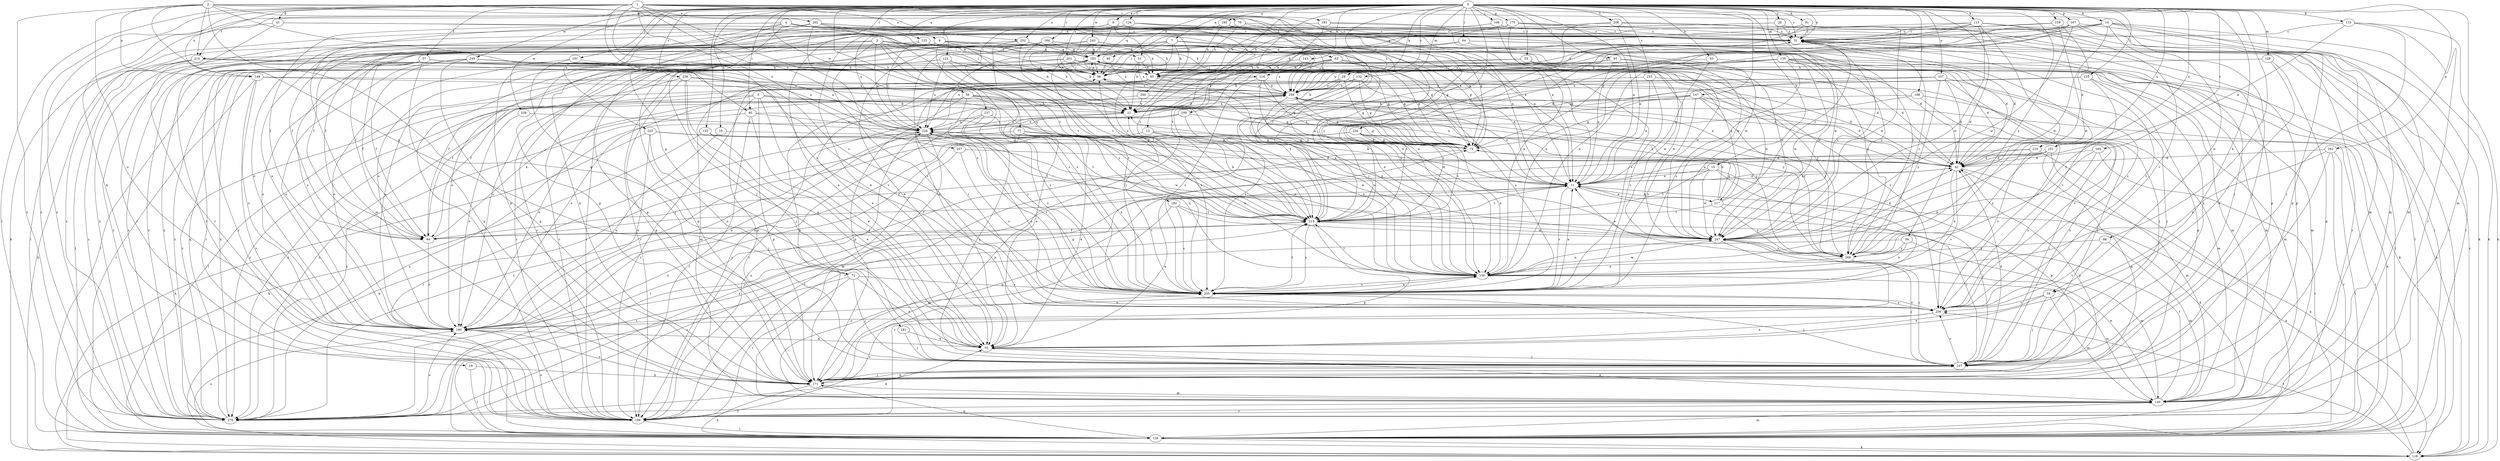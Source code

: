 strict digraph  {
0;
1;
2;
3;
4;
5;
6;
7;
8;
10;
11;
13;
14;
15;
18;
19;
21;
26;
28;
31;
39;
40;
41;
42;
51;
53;
55;
56;
57;
63;
64;
70;
72;
74;
77;
81;
83;
85;
86;
93;
94;
95;
96;
106;
107;
113;
115;
116;
117;
118;
121;
123;
124;
125;
128;
129;
132;
135;
140;
143;
147;
149;
150;
155;
157;
159;
160;
162;
167;
170;
171;
180;
181;
182;
183;
184;
185;
188;
191;
193;
194;
200;
201;
202;
205;
208;
209;
214;
215;
219;
225;
226;
228;
233;
234;
236;
237;
239;
243;
245;
247;
251;
252;
257;
258;
268;
279;
0 -> 6  [label=a];
0 -> 7  [label=a];
0 -> 8  [label=a];
0 -> 10  [label=a];
0 -> 11  [label=a];
0 -> 13  [label=b];
0 -> 14  [label=b];
0 -> 15  [label=b];
0 -> 18  [label=b];
0 -> 26  [label=c];
0 -> 28  [label=c];
0 -> 31  [label=c];
0 -> 39  [label=d];
0 -> 40  [label=d];
0 -> 55  [label=f];
0 -> 77  [label=h];
0 -> 81  [label=h];
0 -> 83  [label=h];
0 -> 86  [label=i];
0 -> 93  [label=i];
0 -> 94  [label=i];
0 -> 95  [label=i];
0 -> 106  [label=j];
0 -> 113  [label=k];
0 -> 115  [label=k];
0 -> 116  [label=k];
0 -> 121  [label=l];
0 -> 123  [label=l];
0 -> 124  [label=l];
0 -> 125  [label=l];
0 -> 129  [label=m];
0 -> 132  [label=m];
0 -> 135  [label=m];
0 -> 140  [label=m];
0 -> 143  [label=n];
0 -> 147  [label=n];
0 -> 155  [label=o];
0 -> 157  [label=o];
0 -> 159  [label=o];
0 -> 162  [label=p];
0 -> 167  [label=p];
0 -> 170  [label=p];
0 -> 180  [label=q];
0 -> 184  [label=r];
0 -> 185  [label=r];
0 -> 188  [label=r];
0 -> 191  [label=r];
0 -> 200  [label=s];
0 -> 201  [label=s];
0 -> 208  [label=t];
0 -> 209  [label=t];
0 -> 214  [label=t];
0 -> 219  [label=u];
0 -> 225  [label=u];
0 -> 228  [label=v];
0 -> 233  [label=v];
0 -> 234  [label=v];
0 -> 237  [label=w];
0 -> 239  [label=w];
0 -> 243  [label=w];
0 -> 245  [label=w];
0 -> 251  [label=x];
0 -> 252  [label=x];
0 -> 268  [label=y];
0 -> 279  [label=z];
1 -> 11  [label=a];
1 -> 18  [label=b];
1 -> 19  [label=b];
1 -> 31  [label=c];
1 -> 41  [label=d];
1 -> 56  [label=f];
1 -> 57  [label=f];
1 -> 63  [label=f];
1 -> 95  [label=i];
1 -> 128  [label=l];
1 -> 149  [label=n];
1 -> 193  [label=r];
1 -> 202  [label=s];
1 -> 226  [label=u];
1 -> 236  [label=v];
1 -> 252  [label=x];
1 -> 257  [label=x];
1 -> 258  [label=x];
1 -> 279  [label=z];
2 -> 11  [label=a];
2 -> 51  [label=e];
2 -> 70  [label=g];
2 -> 72  [label=g];
2 -> 149  [label=n];
2 -> 150  [label=n];
2 -> 160  [label=o];
2 -> 181  [label=q];
2 -> 205  [label=s];
2 -> 214  [label=t];
2 -> 279  [label=z];
3 -> 42  [label=d];
3 -> 51  [label=e];
3 -> 96  [label=i];
3 -> 116  [label=k];
3 -> 160  [label=o];
3 -> 182  [label=q];
3 -> 205  [label=s];
3 -> 214  [label=t];
3 -> 226  [label=u];
3 -> 236  [label=v];
3 -> 268  [label=y];
4 -> 21  [label=b];
4 -> 31  [label=c];
4 -> 64  [label=f];
4 -> 72  [label=g];
4 -> 74  [label=g];
4 -> 107  [label=j];
4 -> 140  [label=m];
4 -> 150  [label=n];
4 -> 171  [label=p];
4 -> 268  [label=y];
5 -> 21  [label=b];
5 -> 53  [label=e];
5 -> 117  [label=k];
5 -> 150  [label=n];
5 -> 160  [label=o];
5 -> 171  [label=p];
5 -> 194  [label=r];
5 -> 279  [label=z];
6 -> 31  [label=c];
6 -> 74  [label=g];
6 -> 85  [label=h];
6 -> 96  [label=i];
6 -> 160  [label=o];
6 -> 279  [label=z];
7 -> 21  [label=b];
7 -> 53  [label=e];
7 -> 85  [label=h];
7 -> 96  [label=i];
7 -> 150  [label=n];
7 -> 183  [label=q];
7 -> 247  [label=w];
8 -> 64  [label=f];
8 -> 74  [label=g];
8 -> 85  [label=h];
8 -> 128  [label=l];
8 -> 183  [label=q];
8 -> 194  [label=r];
8 -> 205  [label=s];
8 -> 215  [label=t];
8 -> 247  [label=w];
8 -> 279  [label=z];
10 -> 74  [label=g];
10 -> 160  [label=o];
11 -> 21  [label=b];
11 -> 42  [label=d];
11 -> 64  [label=f];
11 -> 107  [label=j];
11 -> 117  [label=k];
11 -> 171  [label=p];
11 -> 205  [label=s];
11 -> 215  [label=t];
11 -> 258  [label=x];
13 -> 11  [label=a];
13 -> 74  [label=g];
13 -> 160  [label=o];
13 -> 171  [label=p];
14 -> 31  [label=c];
14 -> 85  [label=h];
14 -> 107  [label=j];
14 -> 118  [label=k];
14 -> 140  [label=m];
14 -> 150  [label=n];
14 -> 171  [label=p];
14 -> 215  [label=t];
14 -> 247  [label=w];
15 -> 11  [label=a];
15 -> 171  [label=p];
15 -> 205  [label=s];
15 -> 215  [label=t];
15 -> 247  [label=w];
15 -> 279  [label=z];
18 -> 53  [label=e];
18 -> 107  [label=j];
18 -> 140  [label=m];
18 -> 236  [label=v];
19 -> 128  [label=l];
19 -> 171  [label=p];
21 -> 226  [label=u];
21 -> 258  [label=x];
21 -> 279  [label=z];
26 -> 31  [label=c];
26 -> 53  [label=e];
26 -> 128  [label=l];
26 -> 160  [label=o];
26 -> 247  [label=w];
28 -> 21  [label=b];
28 -> 42  [label=d];
28 -> 74  [label=g];
28 -> 150  [label=n];
28 -> 258  [label=x];
28 -> 279  [label=z];
31 -> 183  [label=q];
31 -> 194  [label=r];
31 -> 236  [label=v];
31 -> 258  [label=x];
39 -> 140  [label=m];
39 -> 150  [label=n];
39 -> 268  [label=y];
39 -> 279  [label=z];
40 -> 96  [label=i];
40 -> 194  [label=r];
40 -> 258  [label=x];
41 -> 31  [label=c];
41 -> 96  [label=i];
41 -> 118  [label=k];
41 -> 194  [label=r];
42 -> 11  [label=a];
42 -> 118  [label=k];
42 -> 150  [label=n];
42 -> 171  [label=p];
42 -> 236  [label=v];
42 -> 258  [label=x];
51 -> 85  [label=h];
51 -> 96  [label=i];
51 -> 258  [label=x];
53 -> 11  [label=a];
53 -> 107  [label=j];
55 -> 96  [label=i];
55 -> 140  [label=m];
55 -> 247  [label=w];
55 -> 279  [label=z];
56 -> 21  [label=b];
56 -> 128  [label=l];
56 -> 171  [label=p];
56 -> 205  [label=s];
56 -> 215  [label=t];
56 -> 247  [label=w];
56 -> 268  [label=y];
56 -> 279  [label=z];
57 -> 64  [label=f];
57 -> 74  [label=g];
57 -> 85  [label=h];
57 -> 128  [label=l];
57 -> 160  [label=o];
57 -> 171  [label=p];
57 -> 194  [label=r];
57 -> 226  [label=u];
57 -> 236  [label=v];
63 -> 11  [label=a];
63 -> 21  [label=b];
63 -> 42  [label=d];
63 -> 53  [label=e];
63 -> 85  [label=h];
63 -> 96  [label=i];
63 -> 150  [label=n];
63 -> 247  [label=w];
64 -> 160  [label=o];
64 -> 215  [label=t];
64 -> 258  [label=x];
70 -> 11  [label=a];
70 -> 21  [label=b];
70 -> 31  [label=c];
70 -> 85  [label=h];
72 -> 53  [label=e];
72 -> 107  [label=j];
72 -> 128  [label=l];
72 -> 194  [label=r];
72 -> 205  [label=s];
74 -> 42  [label=d];
74 -> 128  [label=l];
77 -> 53  [label=e];
77 -> 74  [label=g];
77 -> 118  [label=k];
77 -> 150  [label=n];
77 -> 205  [label=s];
77 -> 247  [label=w];
77 -> 279  [label=z];
81 -> 21  [label=b];
81 -> 31  [label=c];
81 -> 171  [label=p];
81 -> 215  [label=t];
81 -> 247  [label=w];
83 -> 11  [label=a];
83 -> 96  [label=i];
83 -> 140  [label=m];
85 -> 11  [label=a];
85 -> 42  [label=d];
85 -> 140  [label=m];
85 -> 171  [label=p];
85 -> 205  [label=s];
85 -> 258  [label=x];
86 -> 140  [label=m];
86 -> 236  [label=v];
86 -> 268  [label=y];
93 -> 11  [label=a];
93 -> 42  [label=d];
93 -> 96  [label=i];
93 -> 118  [label=k];
93 -> 258  [label=x];
94 -> 42  [label=d];
94 -> 85  [label=h];
94 -> 128  [label=l];
94 -> 183  [label=q];
94 -> 226  [label=u];
94 -> 247  [label=w];
95 -> 53  [label=e];
95 -> 150  [label=n];
95 -> 194  [label=r];
95 -> 226  [label=u];
95 -> 279  [label=z];
96 -> 183  [label=q];
96 -> 258  [label=x];
106 -> 11  [label=a];
106 -> 31  [label=c];
106 -> 64  [label=f];
106 -> 85  [label=h];
107 -> 31  [label=c];
107 -> 42  [label=d];
107 -> 171  [label=p];
107 -> 236  [label=v];
107 -> 258  [label=x];
113 -> 31  [label=c];
113 -> 140  [label=m];
113 -> 183  [label=q];
113 -> 215  [label=t];
113 -> 236  [label=v];
113 -> 247  [label=w];
113 -> 258  [label=x];
113 -> 268  [label=y];
115 -> 31  [label=c];
115 -> 42  [label=d];
115 -> 107  [label=j];
115 -> 118  [label=k];
115 -> 194  [label=r];
116 -> 11  [label=a];
116 -> 64  [label=f];
116 -> 74  [label=g];
116 -> 205  [label=s];
116 -> 258  [label=x];
117 -> 11  [label=a];
117 -> 31  [label=c];
117 -> 74  [label=g];
117 -> 107  [label=j];
117 -> 183  [label=q];
117 -> 215  [label=t];
117 -> 226  [label=u];
117 -> 268  [label=y];
118 -> 11  [label=a];
118 -> 31  [label=c];
118 -> 236  [label=v];
121 -> 64  [label=f];
121 -> 85  [label=h];
121 -> 96  [label=i];
121 -> 194  [label=r];
121 -> 215  [label=t];
121 -> 226  [label=u];
123 -> 74  [label=g];
123 -> 183  [label=q];
123 -> 226  [label=u];
123 -> 279  [label=z];
124 -> 31  [label=c];
124 -> 64  [label=f];
124 -> 171  [label=p];
124 -> 183  [label=q];
124 -> 205  [label=s];
124 -> 215  [label=t];
124 -> 247  [label=w];
125 -> 140  [label=m];
125 -> 171  [label=p];
125 -> 226  [label=u];
125 -> 258  [label=x];
125 -> 268  [label=y];
128 -> 42  [label=d];
128 -> 118  [label=k];
128 -> 140  [label=m];
128 -> 160  [label=o];
128 -> 171  [label=p];
128 -> 258  [label=x];
129 -> 53  [label=e];
129 -> 85  [label=h];
129 -> 171  [label=p];
132 -> 74  [label=g];
132 -> 171  [label=p];
132 -> 205  [label=s];
132 -> 215  [label=t];
132 -> 258  [label=x];
135 -> 21  [label=b];
135 -> 42  [label=d];
135 -> 85  [label=h];
135 -> 118  [label=k];
135 -> 128  [label=l];
135 -> 194  [label=r];
135 -> 205  [label=s];
135 -> 226  [label=u];
135 -> 236  [label=v];
135 -> 247  [label=w];
140 -> 53  [label=e];
140 -> 194  [label=r];
140 -> 215  [label=t];
140 -> 247  [label=w];
140 -> 279  [label=z];
143 -> 85  [label=h];
143 -> 215  [label=t];
143 -> 258  [label=x];
147 -> 21  [label=b];
147 -> 42  [label=d];
147 -> 74  [label=g];
147 -> 107  [label=j];
147 -> 205  [label=s];
147 -> 215  [label=t];
147 -> 268  [label=y];
149 -> 128  [label=l];
149 -> 160  [label=o];
149 -> 194  [label=r];
149 -> 258  [label=x];
149 -> 268  [label=y];
150 -> 96  [label=i];
150 -> 140  [label=m];
150 -> 205  [label=s];
150 -> 215  [label=t];
150 -> 226  [label=u];
150 -> 247  [label=w];
155 -> 53  [label=e];
155 -> 74  [label=g];
155 -> 118  [label=k];
157 -> 42  [label=d];
157 -> 107  [label=j];
157 -> 160  [label=o];
157 -> 215  [label=t];
157 -> 236  [label=v];
157 -> 258  [label=x];
157 -> 268  [label=y];
159 -> 31  [label=c];
159 -> 42  [label=d];
159 -> 226  [label=u];
159 -> 247  [label=w];
160 -> 53  [label=e];
160 -> 74  [label=g];
160 -> 150  [label=n];
160 -> 226  [label=u];
162 -> 42  [label=d];
162 -> 107  [label=j];
162 -> 128  [label=l];
162 -> 150  [label=n];
162 -> 194  [label=r];
167 -> 31  [label=c];
167 -> 74  [label=g];
167 -> 118  [label=k];
167 -> 128  [label=l];
167 -> 140  [label=m];
167 -> 150  [label=n];
167 -> 247  [label=w];
167 -> 258  [label=x];
170 -> 31  [label=c];
170 -> 53  [label=e];
170 -> 85  [label=h];
170 -> 96  [label=i];
170 -> 107  [label=j];
170 -> 150  [label=n];
170 -> 171  [label=p];
171 -> 107  [label=j];
171 -> 118  [label=k];
171 -> 140  [label=m];
171 -> 160  [label=o];
180 -> 11  [label=a];
180 -> 31  [label=c];
180 -> 64  [label=f];
180 -> 85  [label=h];
180 -> 150  [label=n];
180 -> 160  [label=o];
180 -> 279  [label=z];
181 -> 53  [label=e];
181 -> 107  [label=j];
182 -> 140  [label=m];
182 -> 205  [label=s];
182 -> 215  [label=t];
182 -> 247  [label=w];
183 -> 96  [label=i];
183 -> 140  [label=m];
183 -> 160  [label=o];
183 -> 171  [label=p];
183 -> 194  [label=r];
183 -> 236  [label=v];
183 -> 268  [label=y];
184 -> 21  [label=b];
184 -> 53  [label=e];
184 -> 74  [label=g];
184 -> 171  [label=p];
184 -> 183  [label=q];
184 -> 215  [label=t];
184 -> 258  [label=x];
184 -> 279  [label=z];
185 -> 42  [label=d];
185 -> 128  [label=l];
185 -> 150  [label=n];
185 -> 236  [label=v];
188 -> 21  [label=b];
188 -> 53  [label=e];
188 -> 140  [label=m];
188 -> 236  [label=v];
191 -> 96  [label=i];
191 -> 107  [label=j];
191 -> 160  [label=o];
193 -> 31  [label=c];
193 -> 194  [label=r];
193 -> 215  [label=t];
193 -> 247  [label=w];
194 -> 128  [label=l];
194 -> 160  [label=o];
194 -> 205  [label=s];
194 -> 226  [label=u];
200 -> 21  [label=b];
200 -> 74  [label=g];
200 -> 194  [label=r];
201 -> 74  [label=g];
201 -> 85  [label=h];
201 -> 96  [label=i];
201 -> 160  [label=o];
201 -> 205  [label=s];
201 -> 247  [label=w];
201 -> 279  [label=z];
202 -> 31  [label=c];
202 -> 96  [label=i];
202 -> 171  [label=p];
202 -> 194  [label=r];
202 -> 205  [label=s];
202 -> 215  [label=t];
202 -> 268  [label=y];
205 -> 11  [label=a];
205 -> 96  [label=i];
205 -> 107  [label=j];
205 -> 150  [label=n];
205 -> 215  [label=t];
205 -> 236  [label=v];
208 -> 11  [label=a];
208 -> 21  [label=b];
208 -> 31  [label=c];
208 -> 128  [label=l];
208 -> 215  [label=t];
209 -> 74  [label=g];
209 -> 150  [label=n];
209 -> 160  [label=o];
209 -> 226  [label=u];
214 -> 74  [label=g];
214 -> 96  [label=i];
214 -> 118  [label=k];
214 -> 128  [label=l];
214 -> 226  [label=u];
214 -> 279  [label=z];
215 -> 21  [label=b];
215 -> 31  [label=c];
215 -> 64  [label=f];
215 -> 171  [label=p];
215 -> 205  [label=s];
215 -> 247  [label=w];
219 -> 42  [label=d];
219 -> 128  [label=l];
219 -> 205  [label=s];
219 -> 279  [label=z];
225 -> 74  [label=g];
225 -> 107  [label=j];
225 -> 118  [label=k];
225 -> 160  [label=o];
225 -> 247  [label=w];
226 -> 74  [label=g];
226 -> 128  [label=l];
226 -> 140  [label=m];
226 -> 205  [label=s];
226 -> 215  [label=t];
228 -> 53  [label=e];
228 -> 64  [label=f];
228 -> 107  [label=j];
228 -> 171  [label=p];
228 -> 205  [label=s];
228 -> 258  [label=x];
233 -> 11  [label=a];
233 -> 107  [label=j];
233 -> 205  [label=s];
233 -> 258  [label=x];
234 -> 74  [label=g];
234 -> 107  [label=j];
234 -> 128  [label=l];
234 -> 150  [label=n];
234 -> 194  [label=r];
234 -> 215  [label=t];
234 -> 279  [label=z];
236 -> 31  [label=c];
236 -> 53  [label=e];
236 -> 96  [label=i];
236 -> 160  [label=o];
236 -> 205  [label=s];
236 -> 226  [label=u];
237 -> 107  [label=j];
237 -> 205  [label=s];
237 -> 215  [label=t];
237 -> 226  [label=u];
239 -> 160  [label=o];
239 -> 226  [label=u];
243 -> 21  [label=b];
243 -> 42  [label=d];
243 -> 160  [label=o];
243 -> 183  [label=q];
243 -> 194  [label=r];
243 -> 205  [label=s];
245 -> 64  [label=f];
245 -> 85  [label=h];
245 -> 96  [label=i];
245 -> 160  [label=o];
245 -> 171  [label=p];
247 -> 31  [label=c];
247 -> 42  [label=d];
247 -> 107  [label=j];
247 -> 150  [label=n];
247 -> 194  [label=r];
247 -> 268  [label=y];
251 -> 11  [label=a];
251 -> 42  [label=d];
251 -> 64  [label=f];
251 -> 140  [label=m];
251 -> 171  [label=p];
251 -> 268  [label=y];
252 -> 21  [label=b];
252 -> 85  [label=h];
252 -> 183  [label=q];
252 -> 194  [label=r];
252 -> 215  [label=t];
252 -> 258  [label=x];
252 -> 279  [label=z];
257 -> 42  [label=d];
257 -> 194  [label=r];
257 -> 205  [label=s];
258 -> 21  [label=b];
258 -> 74  [label=g];
258 -> 194  [label=r];
258 -> 205  [label=s];
258 -> 268  [label=y];
258 -> 279  [label=z];
268 -> 11  [label=a];
268 -> 31  [label=c];
268 -> 107  [label=j];
268 -> 150  [label=n];
279 -> 53  [label=e];
279 -> 160  [label=o];
279 -> 183  [label=q];
279 -> 215  [label=t];
}
